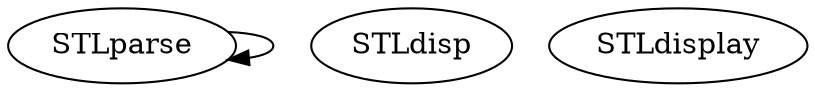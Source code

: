 /* Created by mdot for Matlab */
digraph m2html {
  STLparse -> STLparse;

  STLdisp [URL="STLdisp.html"];
  STLdisplay [URL="STLdisplay.html"];
  STLparse [URL="STLparse.html"];
}